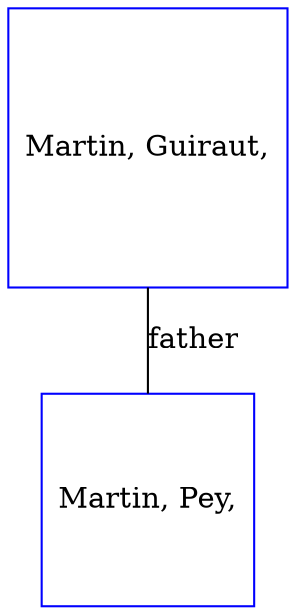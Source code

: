 digraph D {
    edge [dir=none];    node [shape=box];    "014507"   [label="Martin, Pey,", shape=box, regular=1, color="blue"] ;
"014508"   [label="Martin, Guiraut,", shape=box, regular=1, color="blue"] ;
014508->014507 [label="father",arrowsize=0.0]; 
}